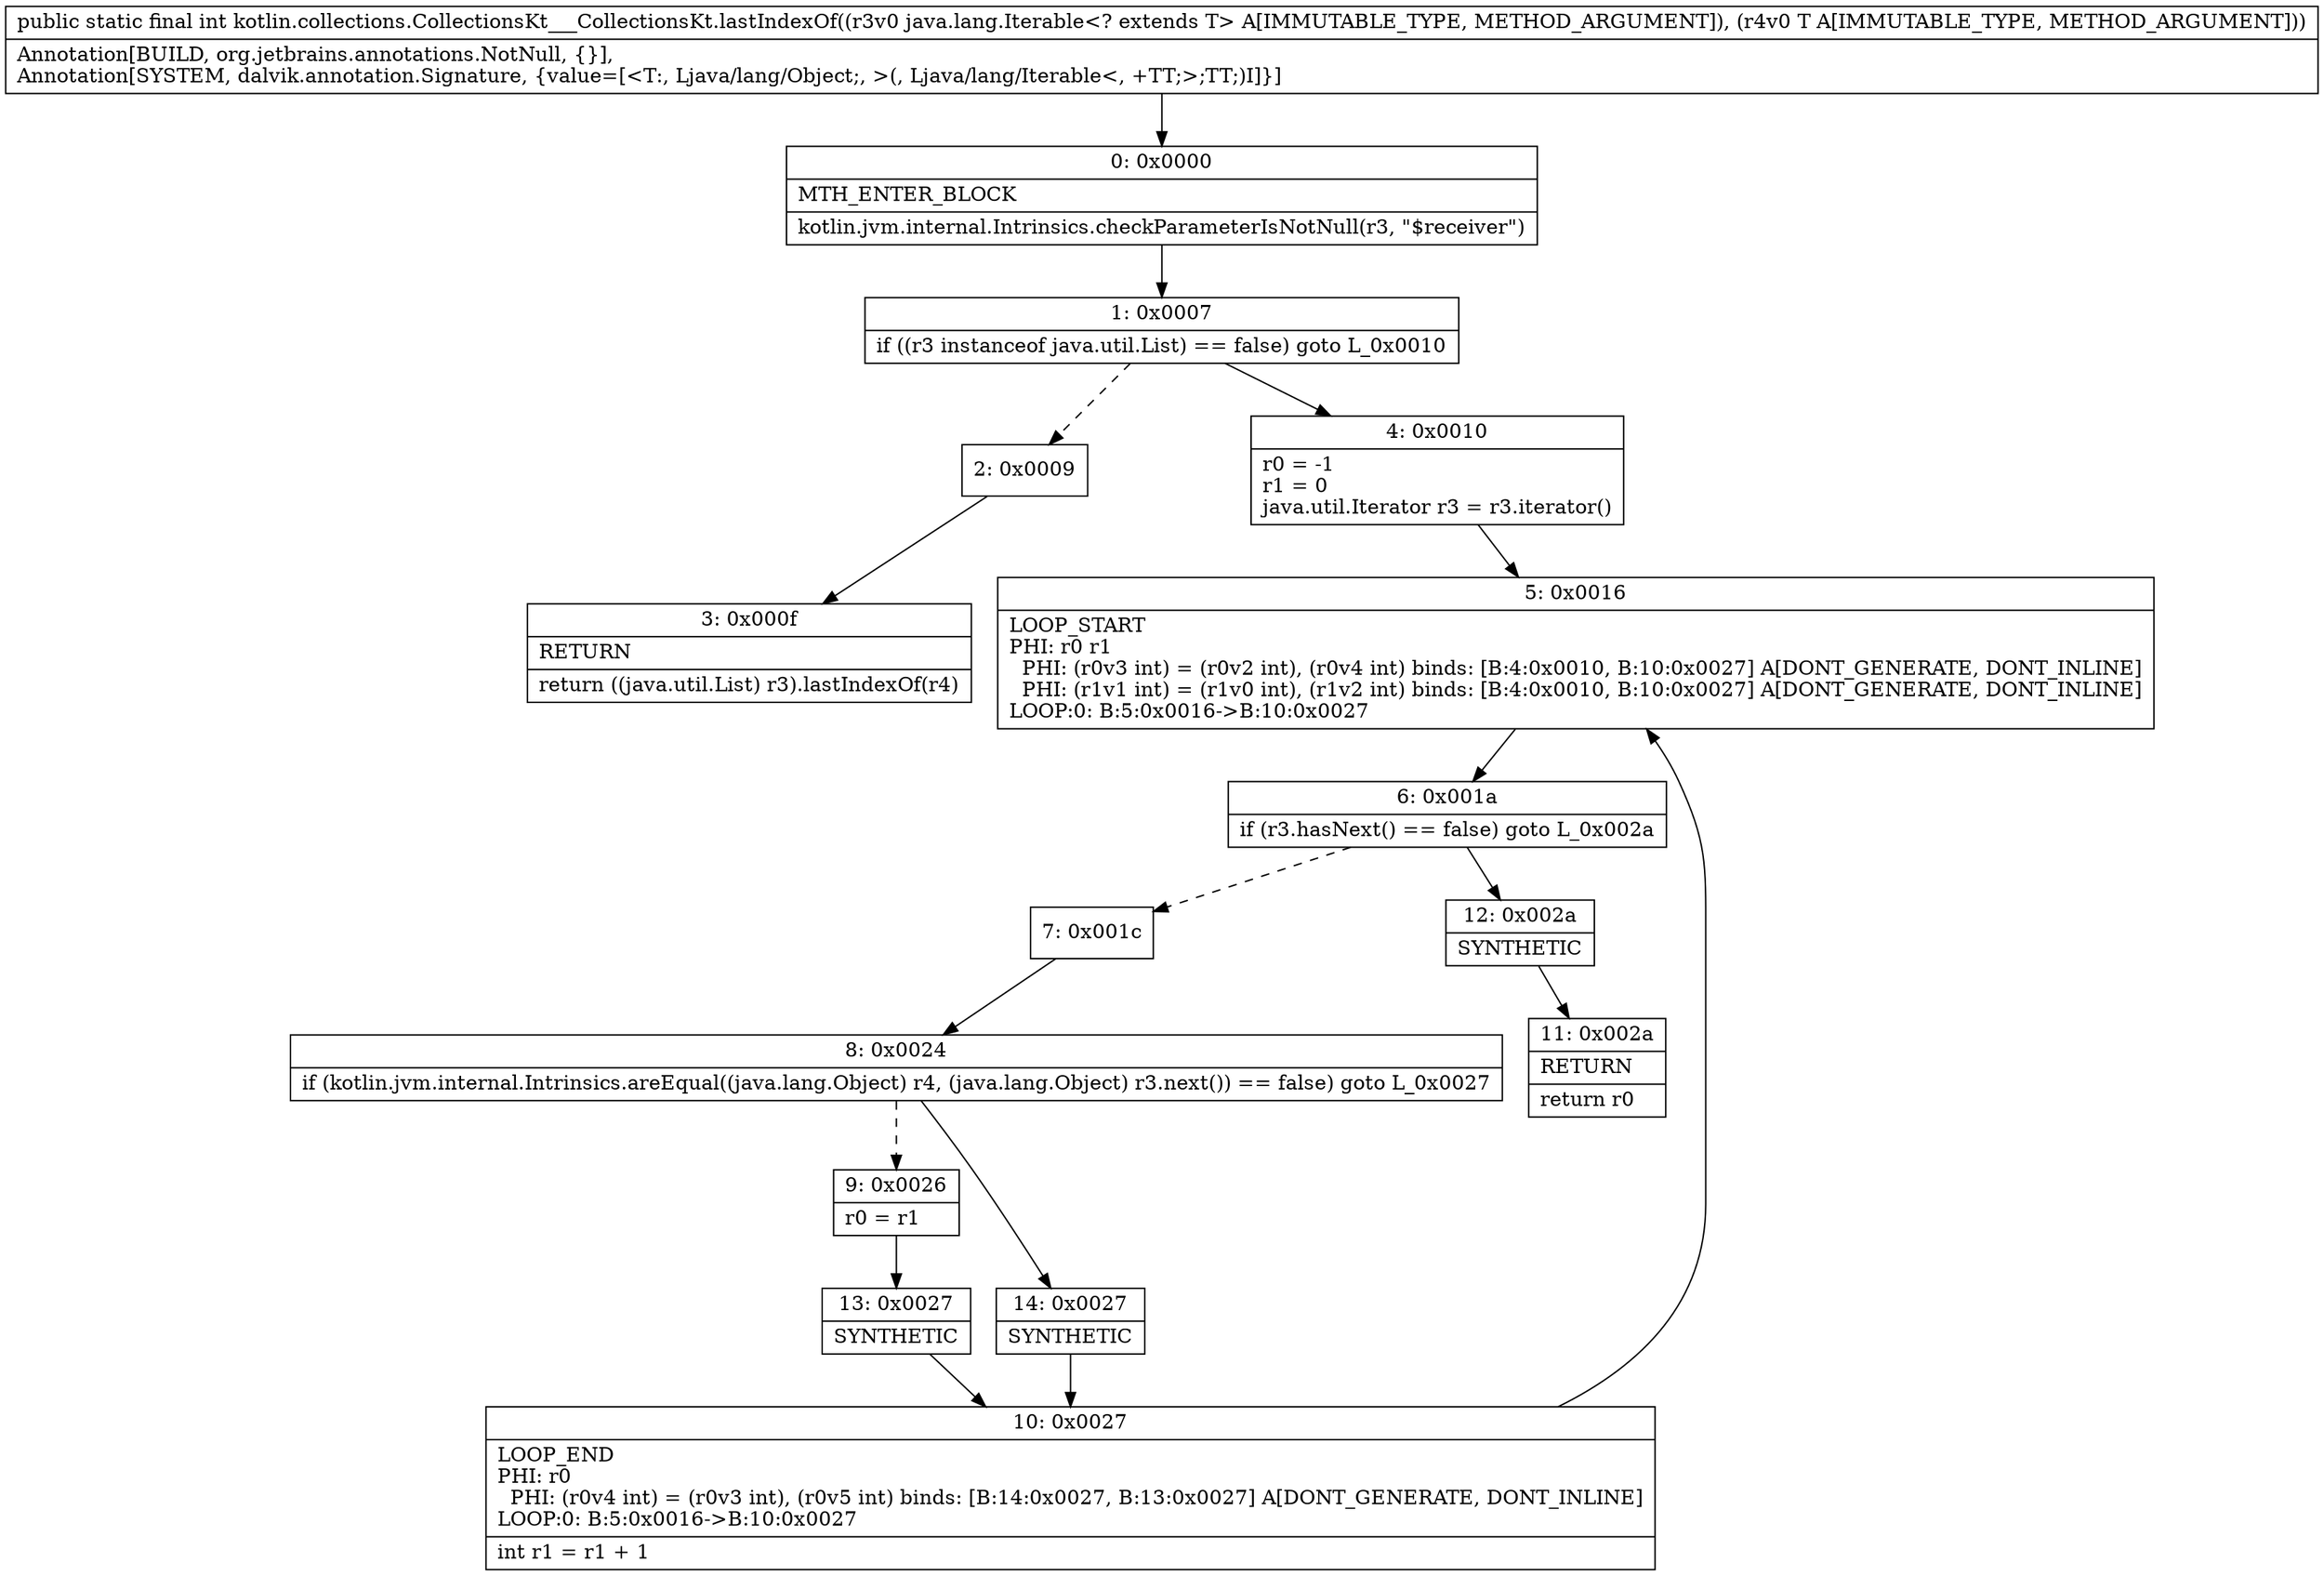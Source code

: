 digraph "CFG forkotlin.collections.CollectionsKt___CollectionsKt.lastIndexOf(Ljava\/lang\/Iterable;Ljava\/lang\/Object;)I" {
Node_0 [shape=record,label="{0\:\ 0x0000|MTH_ENTER_BLOCK\l|kotlin.jvm.internal.Intrinsics.checkParameterIsNotNull(r3, \"$receiver\")\l}"];
Node_1 [shape=record,label="{1\:\ 0x0007|if ((r3 instanceof java.util.List) == false) goto L_0x0010\l}"];
Node_2 [shape=record,label="{2\:\ 0x0009}"];
Node_3 [shape=record,label="{3\:\ 0x000f|RETURN\l|return ((java.util.List) r3).lastIndexOf(r4)\l}"];
Node_4 [shape=record,label="{4\:\ 0x0010|r0 = \-1\lr1 = 0\ljava.util.Iterator r3 = r3.iterator()\l}"];
Node_5 [shape=record,label="{5\:\ 0x0016|LOOP_START\lPHI: r0 r1 \l  PHI: (r0v3 int) = (r0v2 int), (r0v4 int) binds: [B:4:0x0010, B:10:0x0027] A[DONT_GENERATE, DONT_INLINE]\l  PHI: (r1v1 int) = (r1v0 int), (r1v2 int) binds: [B:4:0x0010, B:10:0x0027] A[DONT_GENERATE, DONT_INLINE]\lLOOP:0: B:5:0x0016\-\>B:10:0x0027\l}"];
Node_6 [shape=record,label="{6\:\ 0x001a|if (r3.hasNext() == false) goto L_0x002a\l}"];
Node_7 [shape=record,label="{7\:\ 0x001c}"];
Node_8 [shape=record,label="{8\:\ 0x0024|if (kotlin.jvm.internal.Intrinsics.areEqual((java.lang.Object) r4, (java.lang.Object) r3.next()) == false) goto L_0x0027\l}"];
Node_9 [shape=record,label="{9\:\ 0x0026|r0 = r1\l}"];
Node_10 [shape=record,label="{10\:\ 0x0027|LOOP_END\lPHI: r0 \l  PHI: (r0v4 int) = (r0v3 int), (r0v5 int) binds: [B:14:0x0027, B:13:0x0027] A[DONT_GENERATE, DONT_INLINE]\lLOOP:0: B:5:0x0016\-\>B:10:0x0027\l|int r1 = r1 + 1\l}"];
Node_11 [shape=record,label="{11\:\ 0x002a|RETURN\l|return r0\l}"];
Node_12 [shape=record,label="{12\:\ 0x002a|SYNTHETIC\l}"];
Node_13 [shape=record,label="{13\:\ 0x0027|SYNTHETIC\l}"];
Node_14 [shape=record,label="{14\:\ 0x0027|SYNTHETIC\l}"];
MethodNode[shape=record,label="{public static final int kotlin.collections.CollectionsKt___CollectionsKt.lastIndexOf((r3v0 java.lang.Iterable\<? extends T\> A[IMMUTABLE_TYPE, METHOD_ARGUMENT]), (r4v0 T A[IMMUTABLE_TYPE, METHOD_ARGUMENT]))  | Annotation[BUILD, org.jetbrains.annotations.NotNull, \{\}], \lAnnotation[SYSTEM, dalvik.annotation.Signature, \{value=[\<T:, Ljava\/lang\/Object;, \>(, Ljava\/lang\/Iterable\<, +TT;\>;TT;)I]\}]\l}"];
MethodNode -> Node_0;
Node_0 -> Node_1;
Node_1 -> Node_2[style=dashed];
Node_1 -> Node_4;
Node_2 -> Node_3;
Node_4 -> Node_5;
Node_5 -> Node_6;
Node_6 -> Node_7[style=dashed];
Node_6 -> Node_12;
Node_7 -> Node_8;
Node_8 -> Node_9[style=dashed];
Node_8 -> Node_14;
Node_9 -> Node_13;
Node_10 -> Node_5;
Node_12 -> Node_11;
Node_13 -> Node_10;
Node_14 -> Node_10;
}

